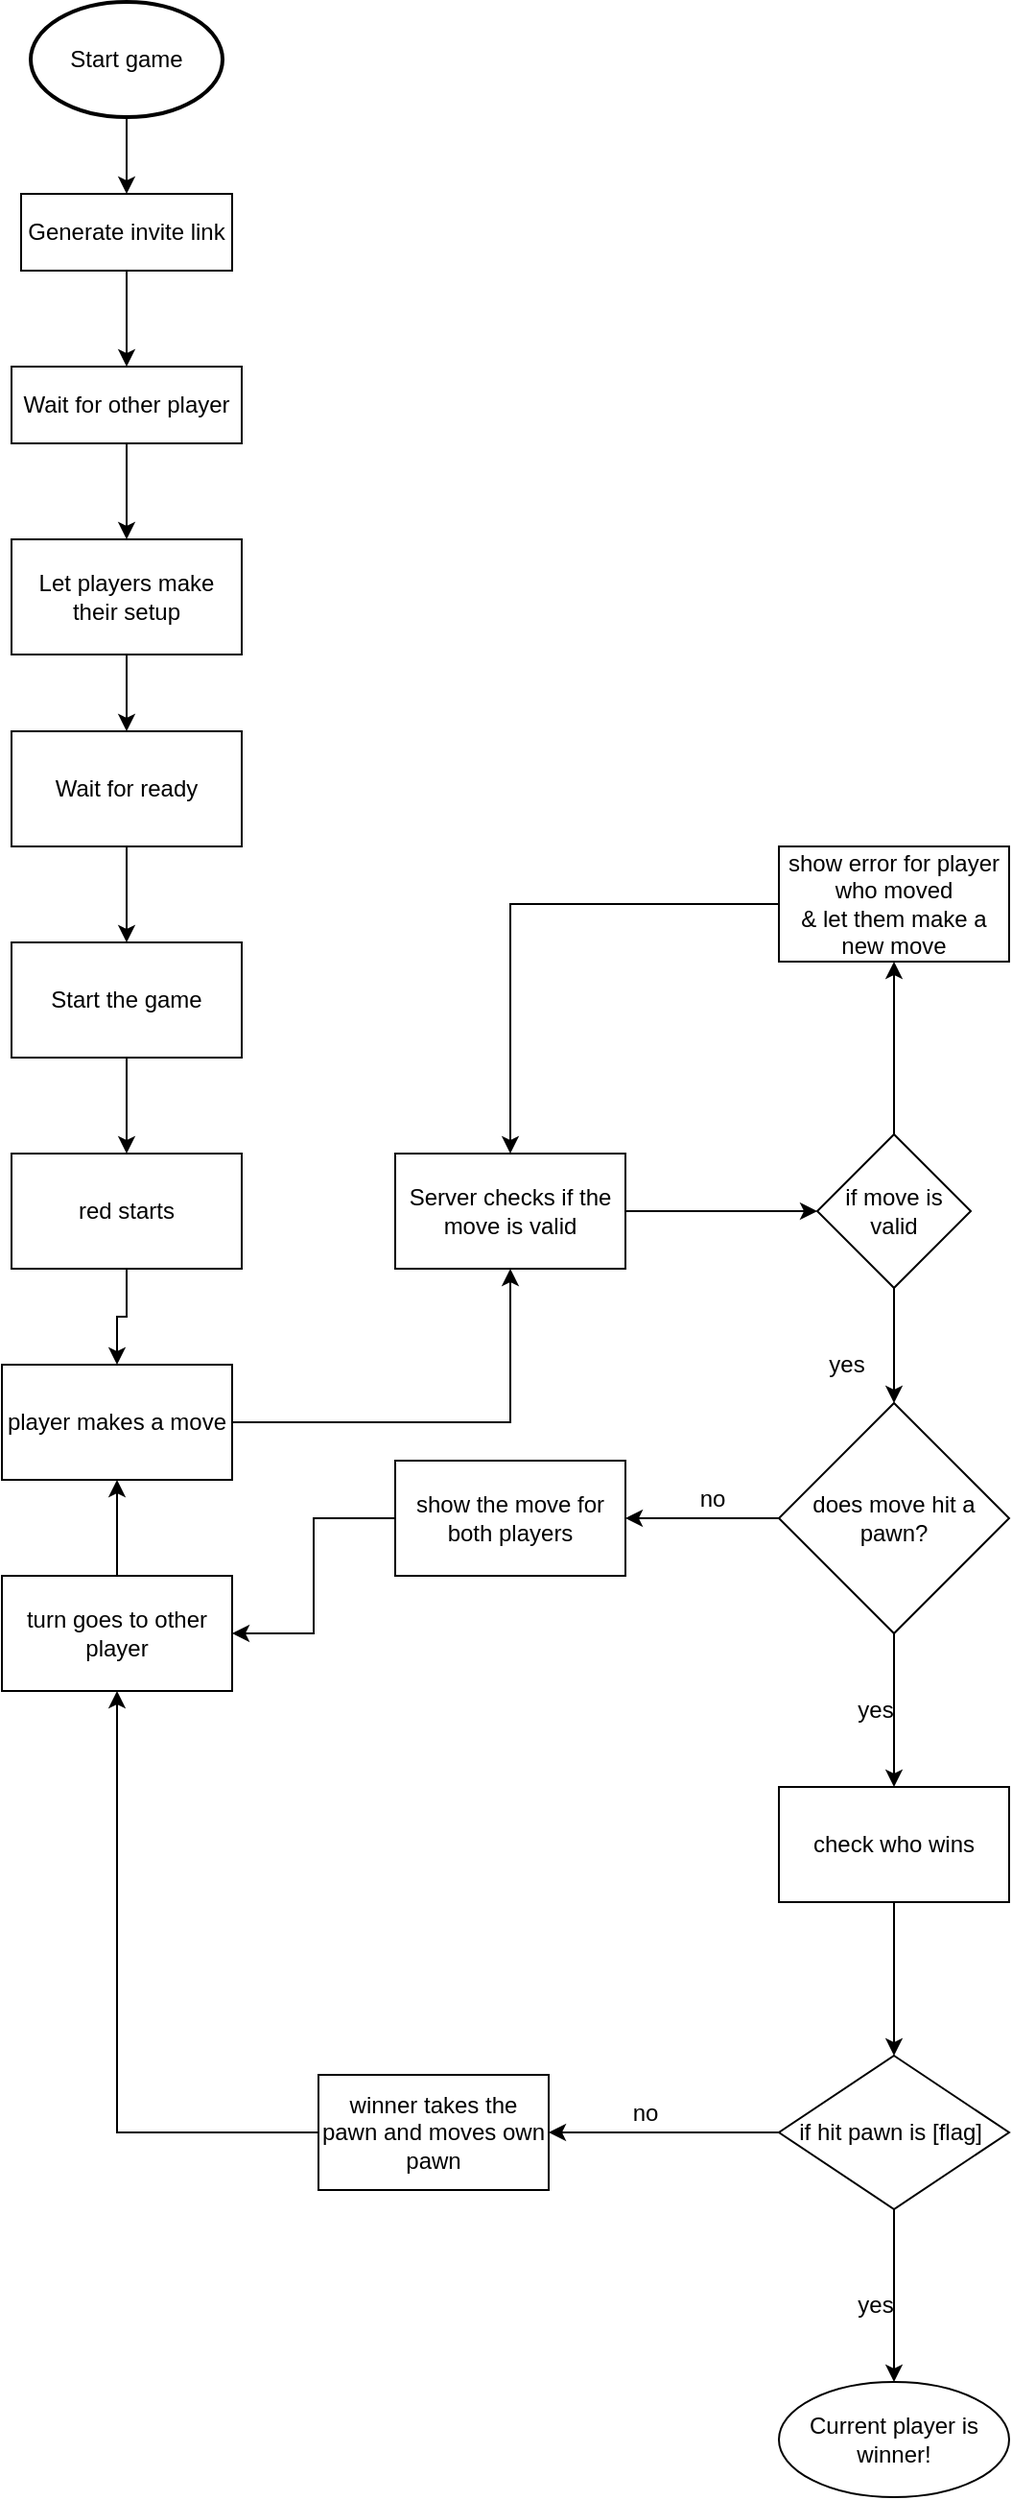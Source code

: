 <mxfile version="18.1.3" type="github" pages="2">
  <diagram id="nWmFi10vYCMnMqG8ToXp" name="Basic game">
    <mxGraphModel dx="1133" dy="597" grid="1" gridSize="10" guides="1" tooltips="1" connect="1" arrows="1" fold="1" page="1" pageScale="1" pageWidth="850" pageHeight="1100" math="0" shadow="0">
      <root>
        <mxCell id="0" />
        <mxCell id="1" parent="0" />
        <mxCell id="AeF_nCRO_zZ-h2e8QQf--4" style="edgeStyle=orthogonalEdgeStyle;rounded=0;orthogonalLoop=1;jettySize=auto;html=1;exitX=0.5;exitY=1;exitDx=0;exitDy=0;exitPerimeter=0;" parent="1" source="AeF_nCRO_zZ-h2e8QQf--1" edge="1">
          <mxGeometry relative="1" as="geometry">
            <mxPoint x="210" y="150" as="targetPoint" />
          </mxGeometry>
        </mxCell>
        <mxCell id="AeF_nCRO_zZ-h2e8QQf--1" value="Start game" style="strokeWidth=2;html=1;shape=mxgraph.flowchart.start_1;whiteSpace=wrap;" parent="1" vertex="1">
          <mxGeometry x="160" y="50" width="100" height="60" as="geometry" />
        </mxCell>
        <mxCell id="AeF_nCRO_zZ-h2e8QQf--8" style="edgeStyle=orthogonalEdgeStyle;rounded=0;orthogonalLoop=1;jettySize=auto;html=1;exitX=0.5;exitY=1;exitDx=0;exitDy=0;" parent="1" source="AeF_nCRO_zZ-h2e8QQf--7" edge="1">
          <mxGeometry relative="1" as="geometry">
            <mxPoint x="210" y="240" as="targetPoint" />
          </mxGeometry>
        </mxCell>
        <mxCell id="AeF_nCRO_zZ-h2e8QQf--7" value="Generate invite link" style="rounded=0;whiteSpace=wrap;html=1;" parent="1" vertex="1">
          <mxGeometry x="155" y="150" width="110" height="40" as="geometry" />
        </mxCell>
        <mxCell id="AeF_nCRO_zZ-h2e8QQf--11" style="edgeStyle=orthogonalEdgeStyle;rounded=0;orthogonalLoop=1;jettySize=auto;html=1;exitX=0.5;exitY=1;exitDx=0;exitDy=0;" parent="1" source="AeF_nCRO_zZ-h2e8QQf--9" target="AeF_nCRO_zZ-h2e8QQf--10" edge="1">
          <mxGeometry relative="1" as="geometry" />
        </mxCell>
        <mxCell id="AeF_nCRO_zZ-h2e8QQf--9" value="Wait for other player" style="rounded=0;whiteSpace=wrap;html=1;" parent="1" vertex="1">
          <mxGeometry x="150" y="240" width="120" height="40" as="geometry" />
        </mxCell>
        <mxCell id="AeF_nCRO_zZ-h2e8QQf--14" value="" style="edgeStyle=orthogonalEdgeStyle;rounded=0;orthogonalLoop=1;jettySize=auto;html=1;" parent="1" source="AeF_nCRO_zZ-h2e8QQf--10" target="AeF_nCRO_zZ-h2e8QQf--13" edge="1">
          <mxGeometry relative="1" as="geometry" />
        </mxCell>
        <mxCell id="AeF_nCRO_zZ-h2e8QQf--10" value="Let players make their setup" style="rounded=0;whiteSpace=wrap;html=1;" parent="1" vertex="1">
          <mxGeometry x="150" y="330" width="120" height="60" as="geometry" />
        </mxCell>
        <mxCell id="AeF_nCRO_zZ-h2e8QQf--16" value="" style="edgeStyle=orthogonalEdgeStyle;rounded=0;orthogonalLoop=1;jettySize=auto;html=1;" parent="1" source="AeF_nCRO_zZ-h2e8QQf--13" target="AeF_nCRO_zZ-h2e8QQf--15" edge="1">
          <mxGeometry relative="1" as="geometry" />
        </mxCell>
        <mxCell id="AeF_nCRO_zZ-h2e8QQf--13" value="Wait for ready" style="whiteSpace=wrap;html=1;rounded=0;" parent="1" vertex="1">
          <mxGeometry x="150" y="430" width="120" height="60" as="geometry" />
        </mxCell>
        <mxCell id="AeF_nCRO_zZ-h2e8QQf--18" value="" style="edgeStyle=orthogonalEdgeStyle;rounded=0;orthogonalLoop=1;jettySize=auto;html=1;" parent="1" source="AeF_nCRO_zZ-h2e8QQf--15" target="AeF_nCRO_zZ-h2e8QQf--17" edge="1">
          <mxGeometry relative="1" as="geometry" />
        </mxCell>
        <mxCell id="AeF_nCRO_zZ-h2e8QQf--15" value="Start the game" style="whiteSpace=wrap;html=1;rounded=0;" parent="1" vertex="1">
          <mxGeometry x="150" y="540" width="120" height="60" as="geometry" />
        </mxCell>
        <mxCell id="AeF_nCRO_zZ-h2e8QQf--55" style="edgeStyle=orthogonalEdgeStyle;rounded=0;orthogonalLoop=1;jettySize=auto;html=1;" parent="1" source="AeF_nCRO_zZ-h2e8QQf--17" target="AeF_nCRO_zZ-h2e8QQf--52" edge="1">
          <mxGeometry relative="1" as="geometry" />
        </mxCell>
        <mxCell id="AeF_nCRO_zZ-h2e8QQf--17" value="red starts" style="whiteSpace=wrap;html=1;rounded=0;" parent="1" vertex="1">
          <mxGeometry x="150" y="650" width="120" height="60" as="geometry" />
        </mxCell>
        <mxCell id="AeF_nCRO_zZ-h2e8QQf--24" value="" style="edgeStyle=orthogonalEdgeStyle;rounded=0;orthogonalLoop=1;jettySize=auto;html=1;" parent="1" source="AeF_nCRO_zZ-h2e8QQf--19" target="AeF_nCRO_zZ-h2e8QQf--23" edge="1">
          <mxGeometry relative="1" as="geometry" />
        </mxCell>
        <mxCell id="AeF_nCRO_zZ-h2e8QQf--19" value="Server checks if the move is valid" style="whiteSpace=wrap;html=1;rounded=0;" parent="1" vertex="1">
          <mxGeometry x="350" y="650" width="120" height="60" as="geometry" />
        </mxCell>
        <mxCell id="AeF_nCRO_zZ-h2e8QQf--32" value="" style="edgeStyle=orthogonalEdgeStyle;rounded=0;orthogonalLoop=1;jettySize=auto;html=1;" parent="1" source="AeF_nCRO_zZ-h2e8QQf--23" target="AeF_nCRO_zZ-h2e8QQf--31" edge="1">
          <mxGeometry relative="1" as="geometry" />
        </mxCell>
        <mxCell id="AeF_nCRO_zZ-h2e8QQf--43" value="" style="edgeStyle=orthogonalEdgeStyle;rounded=0;orthogonalLoop=1;jettySize=auto;html=1;" parent="1" source="AeF_nCRO_zZ-h2e8QQf--23" target="AeF_nCRO_zZ-h2e8QQf--42" edge="1">
          <mxGeometry relative="1" as="geometry" />
        </mxCell>
        <mxCell id="AeF_nCRO_zZ-h2e8QQf--23" value="if move is valid" style="rhombus;whiteSpace=wrap;html=1;rounded=0;" parent="1" vertex="1">
          <mxGeometry x="570" y="640" width="80" height="80" as="geometry" />
        </mxCell>
        <mxCell id="AeF_nCRO_zZ-h2e8QQf--27" value="yes" style="text;html=1;align=center;verticalAlign=middle;resizable=0;points=[];autosize=1;strokeColor=none;fillColor=none;" parent="1" vertex="1">
          <mxGeometry x="570" y="750" width="30" height="20" as="geometry" />
        </mxCell>
        <mxCell id="AeF_nCRO_zZ-h2e8QQf--34" value="" style="edgeStyle=orthogonalEdgeStyle;rounded=0;orthogonalLoop=1;jettySize=auto;html=1;" parent="1" source="AeF_nCRO_zZ-h2e8QQf--31" target="AeF_nCRO_zZ-h2e8QQf--33" edge="1">
          <mxGeometry relative="1" as="geometry" />
        </mxCell>
        <mxCell id="AeF_nCRO_zZ-h2e8QQf--41" value="" style="edgeStyle=orthogonalEdgeStyle;rounded=0;orthogonalLoop=1;jettySize=auto;html=1;" parent="1" source="AeF_nCRO_zZ-h2e8QQf--31" target="AeF_nCRO_zZ-h2e8QQf--40" edge="1">
          <mxGeometry relative="1" as="geometry" />
        </mxCell>
        <mxCell id="AeF_nCRO_zZ-h2e8QQf--31" value="does move hit a pawn?" style="rhombus;whiteSpace=wrap;html=1;rounded=0;" parent="1" vertex="1">
          <mxGeometry x="550" y="780" width="120" height="120" as="geometry" />
        </mxCell>
        <mxCell id="AeF_nCRO_zZ-h2e8QQf--49" style="edgeStyle=orthogonalEdgeStyle;rounded=0;orthogonalLoop=1;jettySize=auto;html=1;entryX=1;entryY=0.5;entryDx=0;entryDy=0;" parent="1" source="AeF_nCRO_zZ-h2e8QQf--33" target="AeF_nCRO_zZ-h2e8QQf--47" edge="1">
          <mxGeometry relative="1" as="geometry" />
        </mxCell>
        <mxCell id="AeF_nCRO_zZ-h2e8QQf--33" value="show the move for both players" style="whiteSpace=wrap;html=1;rounded=0;" parent="1" vertex="1">
          <mxGeometry x="350" y="810" width="120" height="60" as="geometry" />
        </mxCell>
        <mxCell id="AeF_nCRO_zZ-h2e8QQf--35" value="no" style="text;html=1;align=center;verticalAlign=middle;resizable=0;points=[];autosize=1;strokeColor=none;fillColor=none;" parent="1" vertex="1">
          <mxGeometry x="500" y="820" width="30" height="20" as="geometry" />
        </mxCell>
        <mxCell id="AeF_nCRO_zZ-h2e8QQf--38" value="yes" style="text;html=1;align=center;verticalAlign=middle;resizable=0;points=[];autosize=1;strokeColor=none;fillColor=none;" parent="1" vertex="1">
          <mxGeometry x="585" y="930" width="30" height="20" as="geometry" />
        </mxCell>
        <mxCell id="5l_nism18bXyDRkk6_ou-2" value="" style="edgeStyle=orthogonalEdgeStyle;rounded=0;orthogonalLoop=1;jettySize=auto;html=1;" edge="1" parent="1" source="AeF_nCRO_zZ-h2e8QQf--40" target="5l_nism18bXyDRkk6_ou-1">
          <mxGeometry relative="1" as="geometry" />
        </mxCell>
        <mxCell id="AeF_nCRO_zZ-h2e8QQf--40" value="check who wins" style="whiteSpace=wrap;html=1;rounded=0;" parent="1" vertex="1">
          <mxGeometry x="550" y="980" width="120" height="60" as="geometry" />
        </mxCell>
        <mxCell id="AeF_nCRO_zZ-h2e8QQf--56" style="edgeStyle=orthogonalEdgeStyle;rounded=0;orthogonalLoop=1;jettySize=auto;html=1;entryX=0.5;entryY=0;entryDx=0;entryDy=0;" parent="1" source="AeF_nCRO_zZ-h2e8QQf--42" target="AeF_nCRO_zZ-h2e8QQf--19" edge="1">
          <mxGeometry relative="1" as="geometry" />
        </mxCell>
        <mxCell id="AeF_nCRO_zZ-h2e8QQf--42" value="show error for player who moved&lt;br&gt;&amp;amp; let them make a new move" style="whiteSpace=wrap;html=1;rounded=0;" parent="1" vertex="1">
          <mxGeometry x="550" y="490" width="120" height="60" as="geometry" />
        </mxCell>
        <mxCell id="AeF_nCRO_zZ-h2e8QQf--48" value="" style="edgeStyle=orthogonalEdgeStyle;rounded=0;orthogonalLoop=1;jettySize=auto;html=1;" parent="1" source="AeF_nCRO_zZ-h2e8QQf--45" target="AeF_nCRO_zZ-h2e8QQf--47" edge="1">
          <mxGeometry relative="1" as="geometry" />
        </mxCell>
        <mxCell id="AeF_nCRO_zZ-h2e8QQf--45" value="winner takes the pawn and moves own pawn" style="whiteSpace=wrap;html=1;rounded=0;" parent="1" vertex="1">
          <mxGeometry x="310" y="1130" width="120" height="60" as="geometry" />
        </mxCell>
        <mxCell id="AeF_nCRO_zZ-h2e8QQf--53" value="" style="edgeStyle=orthogonalEdgeStyle;rounded=0;orthogonalLoop=1;jettySize=auto;html=1;" parent="1" source="AeF_nCRO_zZ-h2e8QQf--47" target="AeF_nCRO_zZ-h2e8QQf--52" edge="1">
          <mxGeometry relative="1" as="geometry" />
        </mxCell>
        <mxCell id="AeF_nCRO_zZ-h2e8QQf--47" value="turn goes to other player" style="whiteSpace=wrap;html=1;rounded=0;" parent="1" vertex="1">
          <mxGeometry x="145" y="870" width="120" height="60" as="geometry" />
        </mxCell>
        <mxCell id="AeF_nCRO_zZ-h2e8QQf--54" style="edgeStyle=orthogonalEdgeStyle;rounded=0;orthogonalLoop=1;jettySize=auto;html=1;entryX=0.5;entryY=1;entryDx=0;entryDy=0;" parent="1" source="AeF_nCRO_zZ-h2e8QQf--52" target="AeF_nCRO_zZ-h2e8QQf--19" edge="1">
          <mxGeometry relative="1" as="geometry">
            <Array as="points">
              <mxPoint x="410" y="790" />
            </Array>
          </mxGeometry>
        </mxCell>
        <mxCell id="AeF_nCRO_zZ-h2e8QQf--52" value="player makes a move" style="whiteSpace=wrap;html=1;rounded=0;" parent="1" vertex="1">
          <mxGeometry x="145" y="760" width="120" height="60" as="geometry" />
        </mxCell>
        <mxCell id="5l_nism18bXyDRkk6_ou-4" value="" style="edgeStyle=orthogonalEdgeStyle;rounded=0;orthogonalLoop=1;jettySize=auto;html=1;" edge="1" parent="1" source="5l_nism18bXyDRkk6_ou-1" target="5l_nism18bXyDRkk6_ou-3">
          <mxGeometry relative="1" as="geometry" />
        </mxCell>
        <mxCell id="5l_nism18bXyDRkk6_ou-6" style="edgeStyle=orthogonalEdgeStyle;rounded=0;orthogonalLoop=1;jettySize=auto;html=1;entryX=1;entryY=0.5;entryDx=0;entryDy=0;" edge="1" parent="1" source="5l_nism18bXyDRkk6_ou-1" target="AeF_nCRO_zZ-h2e8QQf--45">
          <mxGeometry relative="1" as="geometry" />
        </mxCell>
        <mxCell id="5l_nism18bXyDRkk6_ou-1" value="if hit pawn is [flag]&amp;nbsp;" style="rhombus;whiteSpace=wrap;html=1;rounded=0;" vertex="1" parent="1">
          <mxGeometry x="550" y="1120" width="120" height="80" as="geometry" />
        </mxCell>
        <mxCell id="5l_nism18bXyDRkk6_ou-3" value="Current player is winner!" style="ellipse;whiteSpace=wrap;html=1;rounded=0;" vertex="1" parent="1">
          <mxGeometry x="550" y="1290" width="120" height="60" as="geometry" />
        </mxCell>
        <mxCell id="5l_nism18bXyDRkk6_ou-5" value="yes" style="text;html=1;align=center;verticalAlign=middle;resizable=0;points=[];autosize=1;strokeColor=none;fillColor=none;" vertex="1" parent="1">
          <mxGeometry x="585" y="1240" width="30" height="20" as="geometry" />
        </mxCell>
        <mxCell id="5l_nism18bXyDRkk6_ou-7" value="no" style="text;html=1;align=center;verticalAlign=middle;resizable=0;points=[];autosize=1;strokeColor=none;fillColor=none;" vertex="1" parent="1">
          <mxGeometry x="465" y="1140" width="30" height="20" as="geometry" />
        </mxCell>
      </root>
    </mxGraphModel>
  </diagram>
  <diagram id="07fea595-8f29-1299-0266-81d95cde20df" name="Page-1">
    <mxGraphModel dx="1133" dy="597" grid="1" gridSize="10" guides="1" tooltips="1" connect="1" arrows="1" fold="1" page="1" pageScale="1" pageWidth="1169" pageHeight="827" background="#ffffff" math="0" shadow="0">
      <root>
        <mxCell id="0" />
        <mxCell id="1" parent="0" />
        <mxCell id="4Mw94B3l1mMhVOg0pVwX-217" value="Client" style="swimlane;startSize=20;" parent="1" vertex="1">
          <mxGeometry x="200" y="80" width="160" height="520" as="geometry">
            <mxRectangle x="200" y="80" width="60" height="20" as="alternateBounds" />
          </mxGeometry>
        </mxCell>
        <mxCell id="4Mw94B3l1mMhVOg0pVwX-218" value="Server" style="swimlane;startSize=20;" parent="1" vertex="1">
          <mxGeometry x="360" y="80" width="160" height="520" as="geometry" />
        </mxCell>
      </root>
    </mxGraphModel>
  </diagram>
</mxfile>

